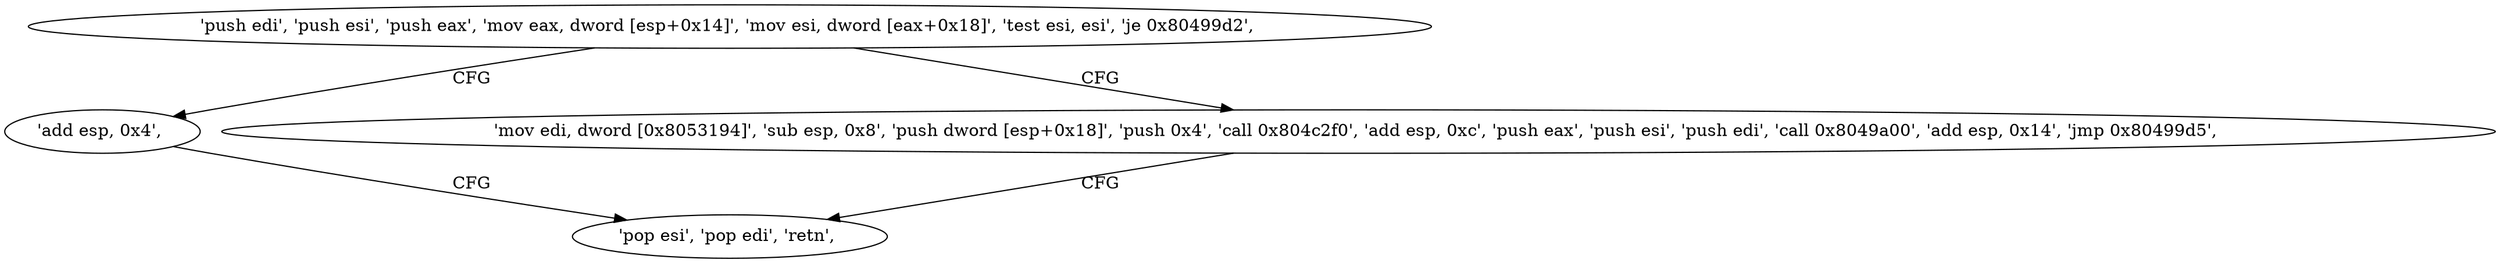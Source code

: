 digraph "func" {
"134519200" [label = "'push edi', 'push esi', 'push eax', 'mov eax, dword [esp+0x14]', 'mov esi, dword [eax+0x18]', 'test esi, esi', 'je 0x80499d2', " ]
"134519250" [label = "'add esp, 0x4', " ]
"134519214" [label = "'mov edi, dword [0x8053194]', 'sub esp, 0x8', 'push dword [esp+0x18]', 'push 0x4', 'call 0x804c2f0', 'add esp, 0xc', 'push eax', 'push esi', 'push edi', 'call 0x8049a00', 'add esp, 0x14', 'jmp 0x80499d5', " ]
"134519253" [label = "'pop esi', 'pop edi', 'retn', " ]
"134519200" -> "134519250" [ label = "CFG" ]
"134519200" -> "134519214" [ label = "CFG" ]
"134519250" -> "134519253" [ label = "CFG" ]
"134519214" -> "134519253" [ label = "CFG" ]
}
